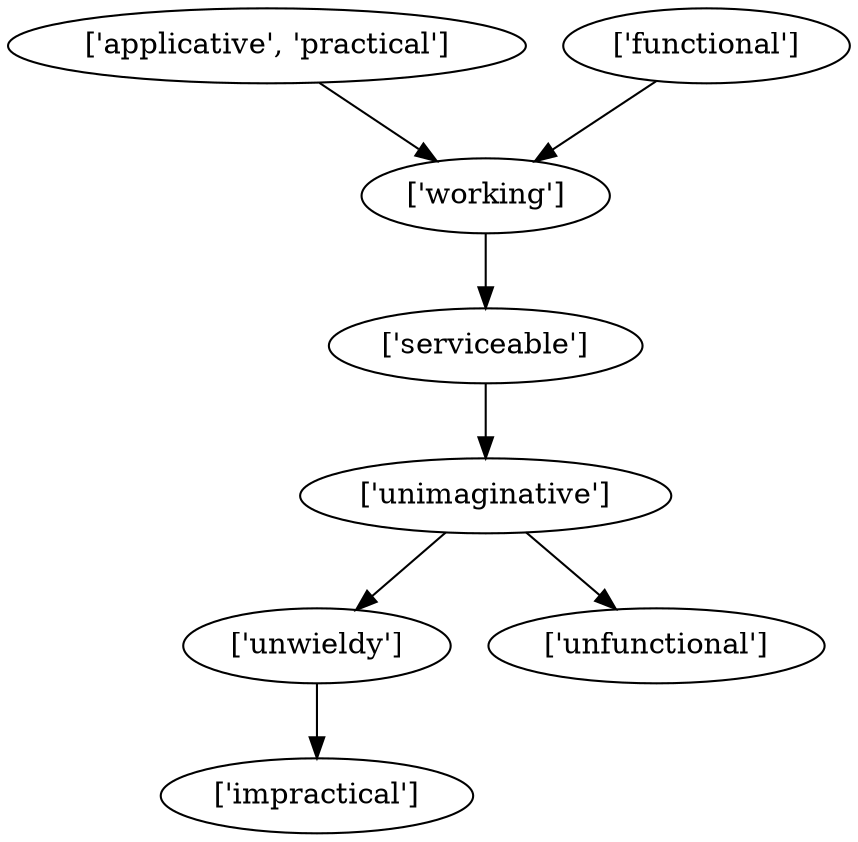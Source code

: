 strict digraph  {
	"['working']" -> "['serviceable']";
	"['serviceable']" -> "['unimaginative']";
	"['unimaginative']" -> "['unwieldy']";
	"['unimaginative']" -> "['unfunctional']";
	"['applicative', 'practical']" -> "['working']";
	"['functional']" -> "['working']";
	"['unwieldy']" -> "['impractical']";
}
